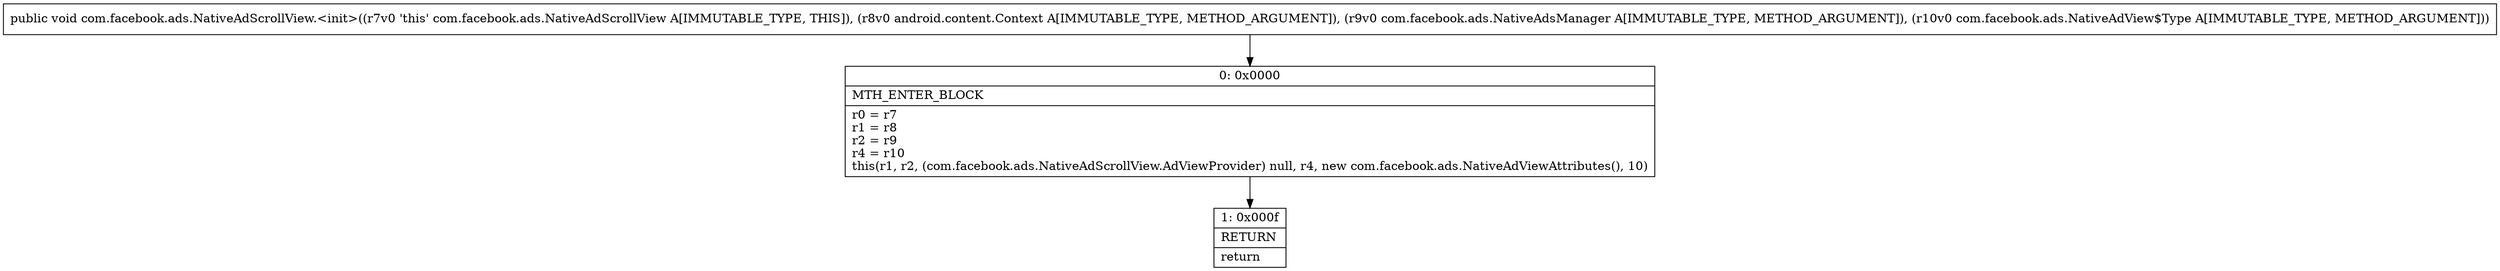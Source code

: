 digraph "CFG forcom.facebook.ads.NativeAdScrollView.\<init\>(Landroid\/content\/Context;Lcom\/facebook\/ads\/NativeAdsManager;Lcom\/facebook\/ads\/NativeAdView$Type;)V" {
Node_0 [shape=record,label="{0\:\ 0x0000|MTH_ENTER_BLOCK\l|r0 = r7\lr1 = r8\lr2 = r9\lr4 = r10\lthis(r1, r2, (com.facebook.ads.NativeAdScrollView.AdViewProvider) null, r4, new com.facebook.ads.NativeAdViewAttributes(), 10)\l}"];
Node_1 [shape=record,label="{1\:\ 0x000f|RETURN\l|return\l}"];
MethodNode[shape=record,label="{public void com.facebook.ads.NativeAdScrollView.\<init\>((r7v0 'this' com.facebook.ads.NativeAdScrollView A[IMMUTABLE_TYPE, THIS]), (r8v0 android.content.Context A[IMMUTABLE_TYPE, METHOD_ARGUMENT]), (r9v0 com.facebook.ads.NativeAdsManager A[IMMUTABLE_TYPE, METHOD_ARGUMENT]), (r10v0 com.facebook.ads.NativeAdView$Type A[IMMUTABLE_TYPE, METHOD_ARGUMENT])) }"];
MethodNode -> Node_0;
Node_0 -> Node_1;
}

